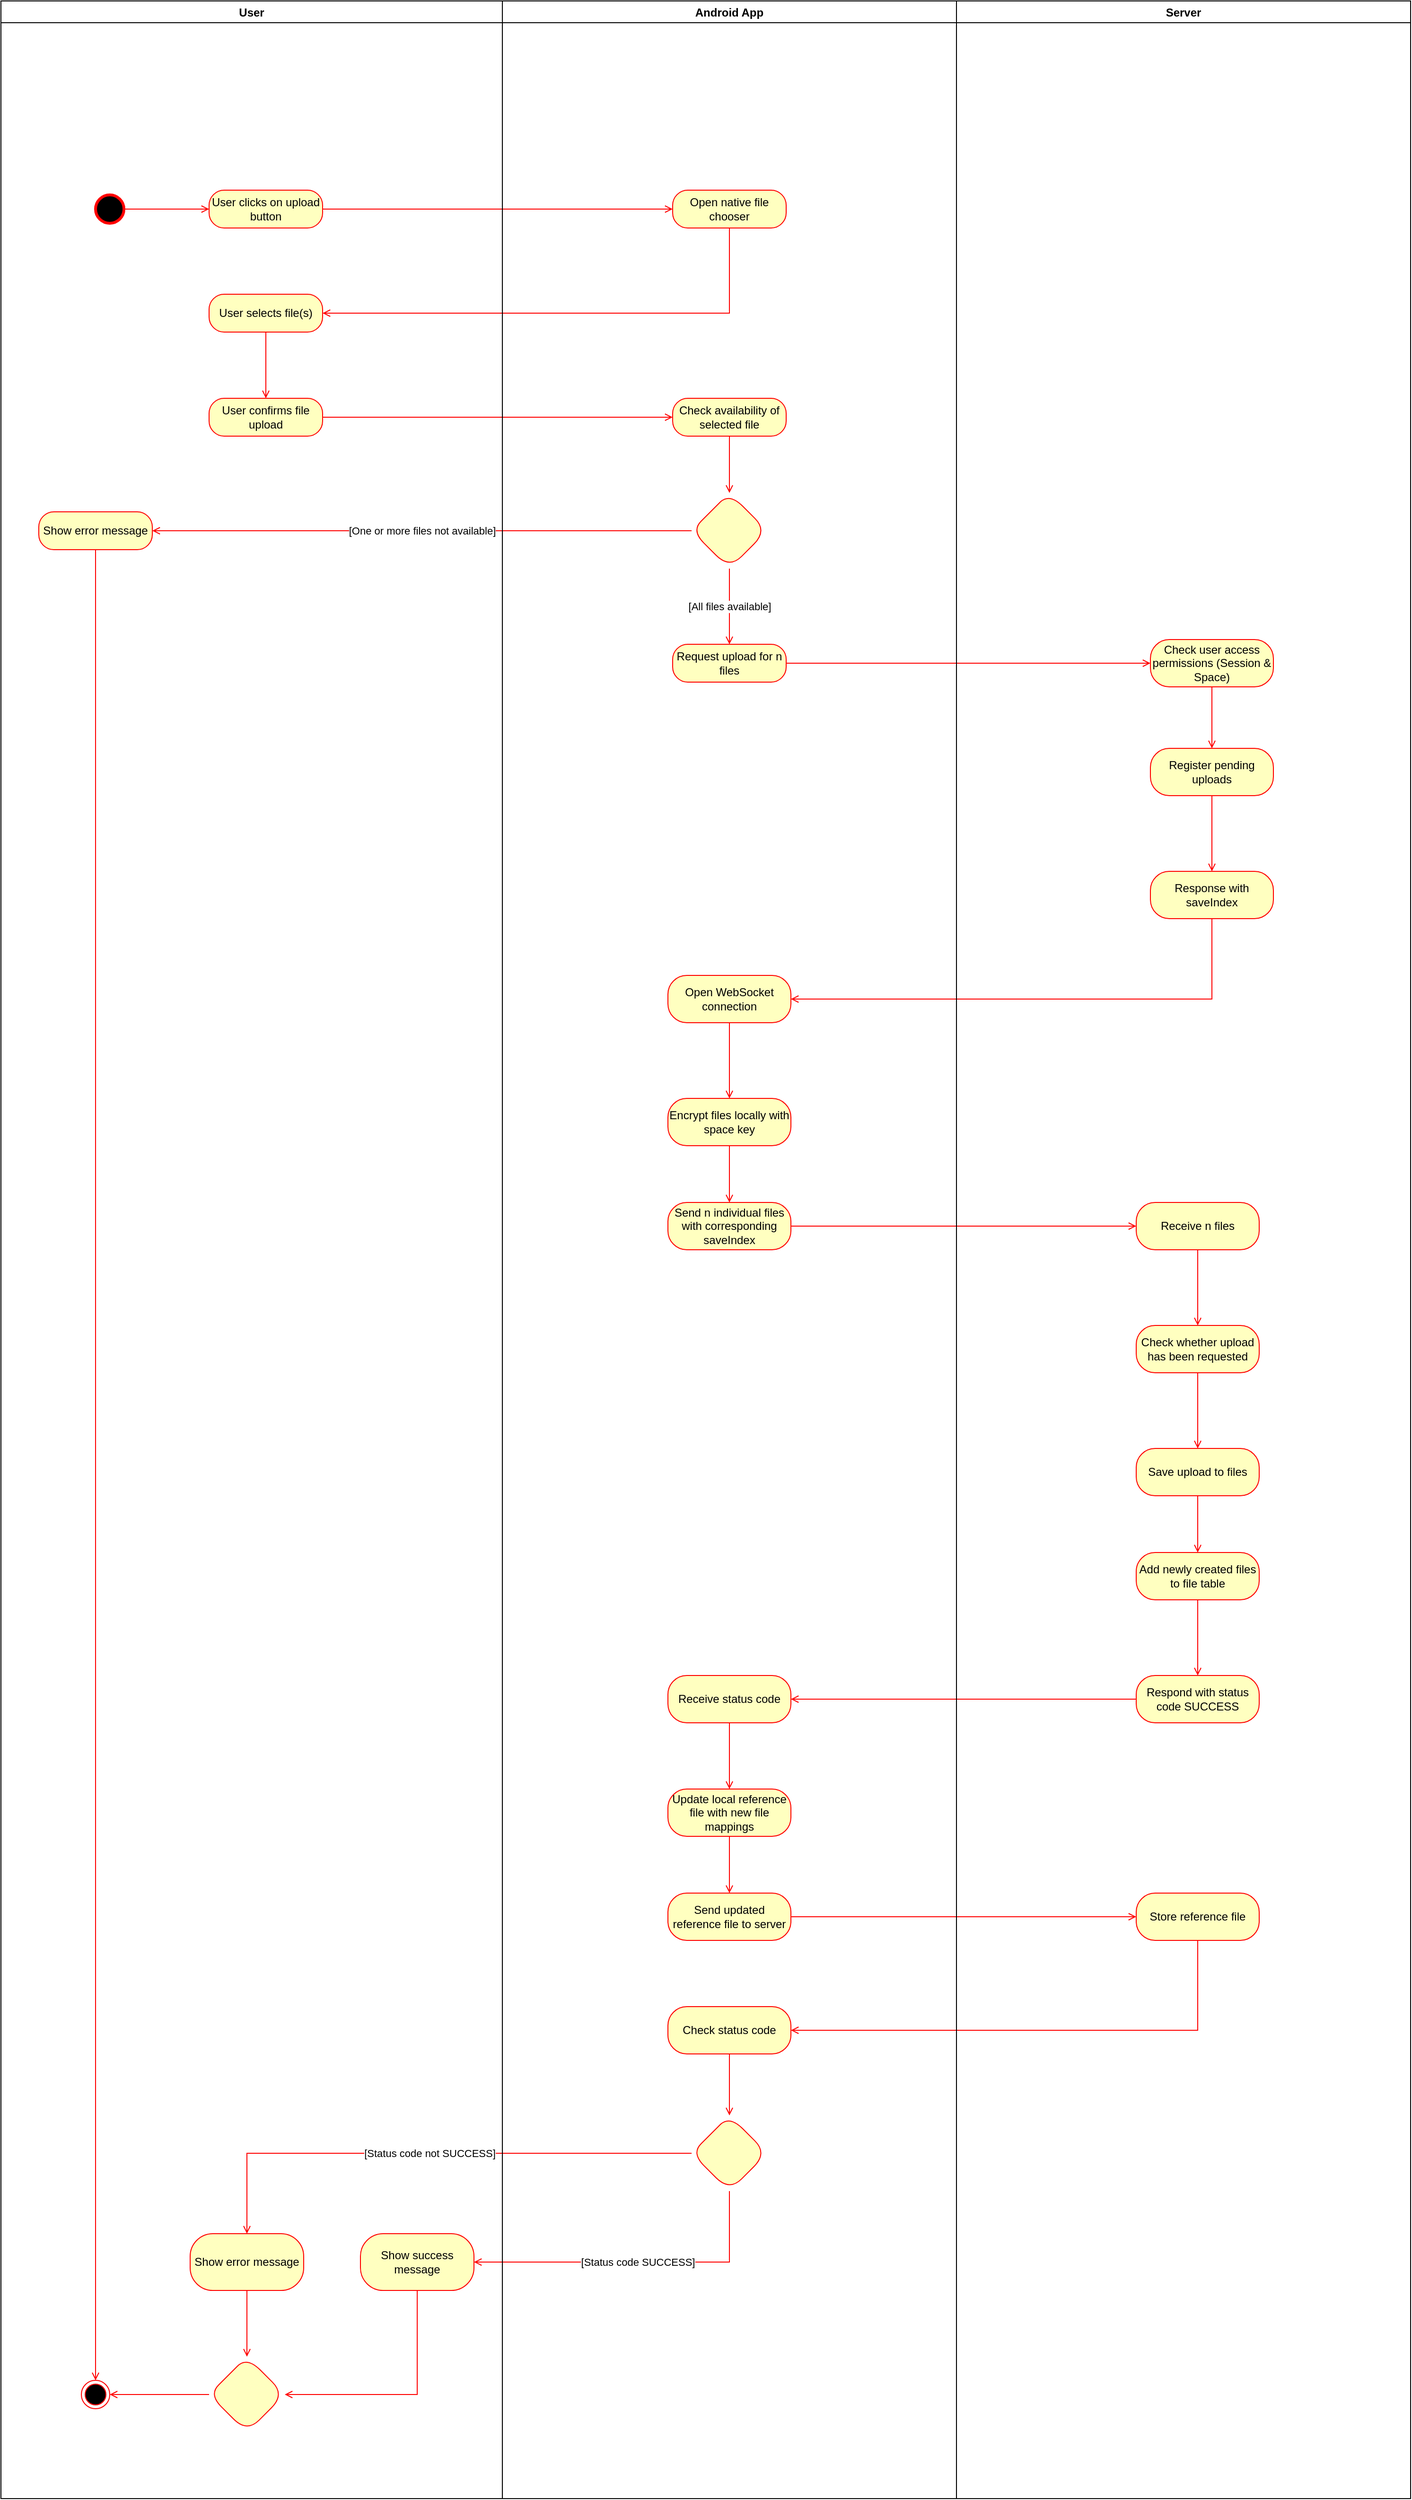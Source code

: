 <mxfile version="13.9.2" type="device"><diagram id="ktG84wbTcDOpopXa-qzK" name="Page-1"><mxGraphModel dx="1781" dy="534" grid="1" gridSize="10" guides="1" tooltips="1" connect="1" arrows="1" fold="1" page="1" pageScale="1" pageWidth="850" pageHeight="1100" math="0" shadow="0"><root><mxCell id="0"/><mxCell id="1" parent="0"/><mxCell id="3ENy0ECtAXj1c3ZenZ_p-9" value="" style="edgeStyle=orthogonalEdgeStyle;rounded=0;orthogonalLoop=1;jettySize=auto;html=1;endArrow=open;endFill=0;strokeColor=#FF0000;" parent="1" source="3ENy0ECtAXj1c3ZenZ_p-1" target="3ENy0ECtAXj1c3ZenZ_p-8" edge="1"><mxGeometry relative="1" as="geometry"/></mxCell><mxCell id="3ENy0ECtAXj1c3ZenZ_p-12" value="" style="edgeStyle=orthogonalEdgeStyle;rounded=0;orthogonalLoop=1;jettySize=auto;html=1;entryX=1;entryY=0.5;entryDx=0;entryDy=0;exitX=0.5;exitY=1;exitDx=0;exitDy=0;endArrow=open;endFill=0;strokeColor=#FF0000;" parent="1" source="3ENy0ECtAXj1c3ZenZ_p-8" target="3ENy0ECtAXj1c3ZenZ_p-11" edge="1"><mxGeometry relative="1" as="geometry"/></mxCell><mxCell id="3ENy0ECtAXj1c3ZenZ_p-16" value="" style="edgeStyle=orthogonalEdgeStyle;rounded=0;orthogonalLoop=1;jettySize=auto;html=1;endArrow=open;endFill=0;strokeColor=#FF0000;" parent="1" source="3ENy0ECtAXj1c3ZenZ_p-13" target="3ENy0ECtAXj1c3ZenZ_p-15" edge="1"><mxGeometry relative="1" as="geometry"/></mxCell><mxCell id="3ENy0ECtAXj1c3ZenZ_p-24" value="[One or more files not available]" style="edgeStyle=orthogonalEdgeStyle;rounded=0;orthogonalLoop=1;jettySize=auto;html=1;endArrow=open;endFill=0;strokeColor=#FF0000;" parent="1" source="3ENy0ECtAXj1c3ZenZ_p-19" target="3ENy0ECtAXj1c3ZenZ_p-23" edge="1"><mxGeometry relative="1" as="geometry"/></mxCell><mxCell id="3ENy0ECtAXj1c3ZenZ_p-30" value="" style="edgeStyle=orthogonalEdgeStyle;rounded=0;orthogonalLoop=1;jettySize=auto;html=1;endArrow=open;endFill=0;strokeColor=#FF0000;" parent="1" source="3ENy0ECtAXj1c3ZenZ_p-27" target="3ENy0ECtAXj1c3ZenZ_p-29" edge="1"><mxGeometry relative="1" as="geometry"/></mxCell><mxCell id="3ENy0ECtAXj1c3ZenZ_p-32" value="" style="edgeStyle=orthogonalEdgeStyle;rounded=0;orthogonalLoop=1;jettySize=auto;html=1;endArrow=open;endFill=0;strokeColor=#FF0000;" parent="1" source="3ENy0ECtAXj1c3ZenZ_p-29" target="3ENy0ECtAXj1c3ZenZ_p-31" edge="1"><mxGeometry relative="1" as="geometry"/></mxCell><mxCell id="3ENy0ECtAXj1c3ZenZ_p-29" value="Check user access permissions (Session &amp;amp; Space)" style="rounded=1;whiteSpace=wrap;html=1;arcSize=40;fontColor=#000000;fillColor=#ffffc0;strokeColor=#ff0000;" parent="1" vertex="1"><mxGeometry x="1085" y="715" width="130" height="50" as="geometry"/></mxCell><mxCell id="3ENy0ECtAXj1c3ZenZ_p-34" value="" style="edgeStyle=orthogonalEdgeStyle;rounded=0;orthogonalLoop=1;jettySize=auto;html=1;endArrow=open;endFill=0;strokeColor=#FF0000;" parent="1" source="3ENy0ECtAXj1c3ZenZ_p-31" target="3ENy0ECtAXj1c3ZenZ_p-33" edge="1"><mxGeometry relative="1" as="geometry"/></mxCell><mxCell id="3ENy0ECtAXj1c3ZenZ_p-31" value="Register pending uploads" style="rounded=1;whiteSpace=wrap;html=1;arcSize=40;fontColor=#000000;fillColor=#ffffc0;strokeColor=#ff0000;" parent="1" vertex="1"><mxGeometry x="1085" y="830" width="130" height="50" as="geometry"/></mxCell><mxCell id="3ENy0ECtAXj1c3ZenZ_p-36" value="" style="edgeStyle=orthogonalEdgeStyle;rounded=0;orthogonalLoop=1;jettySize=auto;html=1;entryX=1;entryY=0.5;entryDx=0;entryDy=0;exitX=0.5;exitY=1;exitDx=0;exitDy=0;endArrow=open;endFill=0;strokeColor=#FF0000;" parent="1" source="3ENy0ECtAXj1c3ZenZ_p-33" target="3ENy0ECtAXj1c3ZenZ_p-35" edge="1"><mxGeometry relative="1" as="geometry"/></mxCell><mxCell id="3ENy0ECtAXj1c3ZenZ_p-33" value="Response with saveIndex" style="rounded=1;whiteSpace=wrap;html=1;arcSize=40;fontColor=#000000;fillColor=#ffffc0;strokeColor=#ff0000;" parent="1" vertex="1"><mxGeometry x="1085" y="960" width="130" height="50" as="geometry"/></mxCell><mxCell id="3ENy0ECtAXj1c3ZenZ_p-42" value="" style="edgeStyle=orthogonalEdgeStyle;rounded=0;orthogonalLoop=1;jettySize=auto;html=1;endArrow=open;endFill=0;strokeColor=#FF0000;" parent="1" source="3ENy0ECtAXj1c3ZenZ_p-39" target="3ENy0ECtAXj1c3ZenZ_p-41" edge="1"><mxGeometry relative="1" as="geometry"/></mxCell><mxCell id="3ENy0ECtAXj1c3ZenZ_p-44" value="" style="edgeStyle=orthogonalEdgeStyle;rounded=0;orthogonalLoop=1;jettySize=auto;html=1;endArrow=open;endFill=0;strokeColor=#FF0000;" parent="1" source="3ENy0ECtAXj1c3ZenZ_p-41" target="3ENy0ECtAXj1c3ZenZ_p-43" edge="1"><mxGeometry relative="1" as="geometry"/></mxCell><mxCell id="3ENy0ECtAXj1c3ZenZ_p-41" value="Receive n files" style="rounded=1;whiteSpace=wrap;html=1;arcSize=40;fontColor=#000000;fillColor=#ffffc0;strokeColor=#ff0000;" parent="1" vertex="1"><mxGeometry x="1070" y="1310" width="130" height="50" as="geometry"/></mxCell><mxCell id="3ENy0ECtAXj1c3ZenZ_p-46" value="" style="edgeStyle=orthogonalEdgeStyle;rounded=0;orthogonalLoop=1;jettySize=auto;html=1;endArrow=open;endFill=0;strokeColor=#FF0000;" parent="1" source="3ENy0ECtAXj1c3ZenZ_p-43" target="3ENy0ECtAXj1c3ZenZ_p-45" edge="1"><mxGeometry relative="1" as="geometry"/></mxCell><mxCell id="3ENy0ECtAXj1c3ZenZ_p-43" value="Check whether upload has been requested " style="rounded=1;whiteSpace=wrap;html=1;arcSize=40;fontColor=#000000;fillColor=#ffffc0;strokeColor=#ff0000;" parent="1" vertex="1"><mxGeometry x="1070" y="1440" width="130" height="50" as="geometry"/></mxCell><mxCell id="3ENy0ECtAXj1c3ZenZ_p-48" value="" style="edgeStyle=orthogonalEdgeStyle;rounded=0;orthogonalLoop=1;jettySize=auto;html=1;endArrow=open;endFill=0;strokeColor=#FF0000;" parent="1" source="3ENy0ECtAXj1c3ZenZ_p-45" target="3ENy0ECtAXj1c3ZenZ_p-47" edge="1"><mxGeometry relative="1" as="geometry"/></mxCell><mxCell id="3ENy0ECtAXj1c3ZenZ_p-45" value="Save upload to files" style="rounded=1;whiteSpace=wrap;html=1;arcSize=40;fontColor=#000000;fillColor=#ffffc0;strokeColor=#ff0000;" parent="1" vertex="1"><mxGeometry x="1070" y="1570" width="130" height="50" as="geometry"/></mxCell><mxCell id="3ENy0ECtAXj1c3ZenZ_p-50" value="" style="edgeStyle=orthogonalEdgeStyle;rounded=0;orthogonalLoop=1;jettySize=auto;html=1;endArrow=open;endFill=0;strokeColor=#FF0000;" parent="1" source="3ENy0ECtAXj1c3ZenZ_p-47" target="3ENy0ECtAXj1c3ZenZ_p-49" edge="1"><mxGeometry relative="1" as="geometry"/></mxCell><mxCell id="3ENy0ECtAXj1c3ZenZ_p-47" value="Add newly created files to file table" style="rounded=1;whiteSpace=wrap;html=1;arcSize=40;fontColor=#000000;fillColor=#ffffc0;strokeColor=#ff0000;" parent="1" vertex="1"><mxGeometry x="1070" y="1680" width="130" height="50" as="geometry"/></mxCell><mxCell id="3ENy0ECtAXj1c3ZenZ_p-52" value="" style="edgeStyle=orthogonalEdgeStyle;rounded=0;orthogonalLoop=1;jettySize=auto;html=1;endArrow=open;endFill=0;strokeColor=#FF0000;" parent="1" source="3ENy0ECtAXj1c3ZenZ_p-49" target="3ENy0ECtAXj1c3ZenZ_p-51" edge="1"><mxGeometry relative="1" as="geometry"/></mxCell><mxCell id="3ENy0ECtAXj1c3ZenZ_p-49" value="Respond with status code SUCCESS" style="rounded=1;whiteSpace=wrap;html=1;arcSize=40;fontColor=#000000;fillColor=#ffffc0;strokeColor=#ff0000;" parent="1" vertex="1"><mxGeometry x="1070" y="1810" width="130" height="50" as="geometry"/></mxCell><mxCell id="3ENy0ECtAXj1c3ZenZ_p-58" value="" style="edgeStyle=orthogonalEdgeStyle;rounded=0;orthogonalLoop=1;jettySize=auto;html=1;endArrow=open;endFill=0;strokeColor=#FF0000;" parent="1" source="3ENy0ECtAXj1c3ZenZ_p-55" target="3ENy0ECtAXj1c3ZenZ_p-57" edge="1"><mxGeometry relative="1" as="geometry"/></mxCell><mxCell id="3ENy0ECtAXj1c3ZenZ_p-60" value="" style="edgeStyle=orthogonalEdgeStyle;rounded=0;orthogonalLoop=1;jettySize=auto;html=1;entryX=1;entryY=0.5;entryDx=0;entryDy=0;exitX=0.5;exitY=1;exitDx=0;exitDy=0;endArrow=open;endFill=0;strokeColor=#FF0000;" parent="1" source="3ENy0ECtAXj1c3ZenZ_p-57" target="3ENy0ECtAXj1c3ZenZ_p-59" edge="1"><mxGeometry relative="1" as="geometry"/></mxCell><mxCell id="3ENy0ECtAXj1c3ZenZ_p-57" value="Store reference file" style="rounded=1;whiteSpace=wrap;html=1;arcSize=40;fontColor=#000000;fillColor=#ffffc0;strokeColor=#ff0000;" parent="1" vertex="1"><mxGeometry x="1070" y="2040" width="130" height="50" as="geometry"/></mxCell><mxCell id="3ENy0ECtAXj1c3ZenZ_p-64" value="[Status code SUCCESS]" style="edgeStyle=orthogonalEdgeStyle;rounded=0;orthogonalLoop=1;jettySize=auto;html=1;entryX=1;entryY=0.5;entryDx=0;entryDy=0;exitX=0.5;exitY=1;exitDx=0;exitDy=0;endArrow=open;endFill=0;strokeColor=#FF0000;" parent="1" source="3ENy0ECtAXj1c3ZenZ_p-61" target="3ENy0ECtAXj1c3ZenZ_p-63" edge="1"><mxGeometry relative="1" as="geometry"/></mxCell><mxCell id="3ENy0ECtAXj1c3ZenZ_p-66" value="[Status code not SUCCESS]" style="edgeStyle=orthogonalEdgeStyle;rounded=0;orthogonalLoop=1;jettySize=auto;html=1;endArrow=open;endFill=0;strokeColor=#FF0000;" parent="1" source="3ENy0ECtAXj1c3ZenZ_p-61" target="3ENy0ECtAXj1c3ZenZ_p-65" edge="1"><mxGeometry relative="1" as="geometry"/></mxCell><mxCell id="3ENy0ECtAXj1c3ZenZ_p-77" style="edgeStyle=orthogonalEdgeStyle;rounded=0;orthogonalLoop=1;jettySize=auto;html=1;entryX=1;entryY=0.5;entryDx=0;entryDy=0;exitX=0.5;exitY=1;exitDx=0;exitDy=0;endArrow=open;endFill=0;strokeColor=#FF0000;" parent="1" source="3ENy0ECtAXj1c3ZenZ_p-63" target="3ENy0ECtAXj1c3ZenZ_p-75" edge="1"><mxGeometry relative="1" as="geometry"/></mxCell><mxCell id="3ENy0ECtAXj1c3ZenZ_p-63" value="Show success message" style="whiteSpace=wrap;html=1;rounded=1;strokeColor=#ff0000;fillColor=#ffffc0;arcSize=40;" parent="1" vertex="1"><mxGeometry x="250" y="2400" width="120" height="60" as="geometry"/></mxCell><mxCell id="3ENy0ECtAXj1c3ZenZ_p-76" value="" style="edgeStyle=orthogonalEdgeStyle;rounded=0;orthogonalLoop=1;jettySize=auto;html=1;endArrow=open;endFill=0;strokeColor=#FF0000;" parent="1" source="3ENy0ECtAXj1c3ZenZ_p-65" target="3ENy0ECtAXj1c3ZenZ_p-75" edge="1"><mxGeometry relative="1" as="geometry"/></mxCell><mxCell id="3ENy0ECtAXj1c3ZenZ_p-65" value="Show error message" style="whiteSpace=wrap;html=1;rounded=1;strokeColor=#ff0000;fillColor=#ffffc0;arcSize=40;" parent="1" vertex="1"><mxGeometry x="70" y="2400" width="120" height="60" as="geometry"/></mxCell><mxCell id="3ENy0ECtAXj1c3ZenZ_p-68" value="User" style="swimlane;" parent="1" vertex="1"><mxGeometry x="-130" y="40" width="530" height="2640" as="geometry"/></mxCell><mxCell id="3ENy0ECtAXj1c3ZenZ_p-1" value="User clicks on upload button" style="rounded=1;whiteSpace=wrap;html=1;arcSize=40;fontColor=#000000;fillColor=#ffffc0;strokeColor=#ff0000;" parent="3ENy0ECtAXj1c3ZenZ_p-68" vertex="1"><mxGeometry x="220" y="200" width="120" height="40" as="geometry"/></mxCell><mxCell id="3ENy0ECtAXj1c3ZenZ_p-4" value="" style="edgeStyle=orthogonalEdgeStyle;rounded=0;orthogonalLoop=1;jettySize=auto;html=1;endArrow=open;endFill=0;strokeColor=#FF0000;" parent="3ENy0ECtAXj1c3ZenZ_p-68" source="3ENy0ECtAXj1c3ZenZ_p-3" target="3ENy0ECtAXj1c3ZenZ_p-1" edge="1"><mxGeometry relative="1" as="geometry"/></mxCell><mxCell id="3ENy0ECtAXj1c3ZenZ_p-3" value="" style="ellipse;whiteSpace=wrap;html=1;aspect=fixed;strokeWidth=3;fillColor=#000000;strokeColor=#FF0000;" parent="3ENy0ECtAXj1c3ZenZ_p-68" vertex="1"><mxGeometry x="100" y="205" width="30" height="30" as="geometry"/></mxCell><mxCell id="3ENy0ECtAXj1c3ZenZ_p-11" value="User selects file(s)" style="rounded=1;whiteSpace=wrap;html=1;arcSize=40;fontColor=#000000;fillColor=#ffffc0;strokeColor=#ff0000;" parent="3ENy0ECtAXj1c3ZenZ_p-68" vertex="1"><mxGeometry x="220" y="310" width="120" height="40" as="geometry"/></mxCell><mxCell id="3ENy0ECtAXj1c3ZenZ_p-13" value="User confirms file upload" style="rounded=1;whiteSpace=wrap;html=1;arcSize=40;fontColor=#000000;fillColor=#ffffc0;strokeColor=#ff0000;" parent="3ENy0ECtAXj1c3ZenZ_p-68" vertex="1"><mxGeometry x="220" y="420" width="120" height="40" as="geometry"/></mxCell><mxCell id="3ENy0ECtAXj1c3ZenZ_p-14" value="" style="edgeStyle=orthogonalEdgeStyle;rounded=0;orthogonalLoop=1;jettySize=auto;html=1;strokeColor=#FF0000;endArrow=open;endFill=0;" parent="3ENy0ECtAXj1c3ZenZ_p-68" source="3ENy0ECtAXj1c3ZenZ_p-11" target="3ENy0ECtAXj1c3ZenZ_p-13" edge="1"><mxGeometry relative="1" as="geometry"/></mxCell><mxCell id="3ENy0ECtAXj1c3ZenZ_p-23" value="Show error message" style="rounded=1;whiteSpace=wrap;html=1;arcSize=40;fontColor=#000000;fillColor=#ffffc0;strokeColor=#ff0000;" parent="3ENy0ECtAXj1c3ZenZ_p-68" vertex="1"><mxGeometry x="40" y="540" width="120" height="40" as="geometry"/></mxCell><mxCell id="3ENy0ECtAXj1c3ZenZ_p-78" value="" style="ellipse;html=1;shape=endState;fillColor=#000000;strokeColor=#ff0000;" parent="3ENy0ECtAXj1c3ZenZ_p-68" vertex="1"><mxGeometry x="85" y="2515" width="30" height="30" as="geometry"/></mxCell><mxCell id="3ENy0ECtAXj1c3ZenZ_p-74" style="edgeStyle=orthogonalEdgeStyle;rounded=0;orthogonalLoop=1;jettySize=auto;html=1;entryX=0.5;entryY=0;entryDx=0;entryDy=0;endArrow=open;endFill=0;strokeColor=#FF0000;" parent="3ENy0ECtAXj1c3ZenZ_p-68" source="3ENy0ECtAXj1c3ZenZ_p-23" target="3ENy0ECtAXj1c3ZenZ_p-78" edge="1"><mxGeometry relative="1" as="geometry"><mxPoint x="100" y="2408" as="targetPoint"/></mxGeometry></mxCell><mxCell id="3ENy0ECtAXj1c3ZenZ_p-69" value="Android App" style="swimlane;" parent="1" vertex="1"><mxGeometry x="400" y="40" width="480" height="2640" as="geometry"/></mxCell><mxCell id="3ENy0ECtAXj1c3ZenZ_p-8" value="Open native file chooser" style="rounded=1;whiteSpace=wrap;html=1;arcSize=40;fontColor=#000000;fillColor=#ffffc0;strokeColor=#ff0000;" parent="3ENy0ECtAXj1c3ZenZ_p-69" vertex="1"><mxGeometry x="180" y="200" width="120" height="40" as="geometry"/></mxCell><mxCell id="3ENy0ECtAXj1c3ZenZ_p-15" value="Check availability of selected file" style="rounded=1;whiteSpace=wrap;html=1;arcSize=40;fontColor=#000000;fillColor=#ffffc0;strokeColor=#ff0000;" parent="3ENy0ECtAXj1c3ZenZ_p-69" vertex="1"><mxGeometry x="180" y="420" width="120" height="40" as="geometry"/></mxCell><mxCell id="3ENy0ECtAXj1c3ZenZ_p-19" value="" style="rhombus;whiteSpace=wrap;html=1;rounded=1;strokeColor=#ff0000;fillColor=#ffffc0;arcSize=40;" parent="3ENy0ECtAXj1c3ZenZ_p-69" vertex="1"><mxGeometry x="200" y="520" width="80" height="80" as="geometry"/></mxCell><mxCell id="3ENy0ECtAXj1c3ZenZ_p-20" value="" style="edgeStyle=orthogonalEdgeStyle;rounded=0;orthogonalLoop=1;jettySize=auto;html=1;endArrow=open;endFill=0;strokeColor=#FF0000;" parent="3ENy0ECtAXj1c3ZenZ_p-69" source="3ENy0ECtAXj1c3ZenZ_p-15" target="3ENy0ECtAXj1c3ZenZ_p-19" edge="1"><mxGeometry relative="1" as="geometry"/></mxCell><mxCell id="3ENy0ECtAXj1c3ZenZ_p-27" value="Request upload for n files" style="rounded=1;whiteSpace=wrap;html=1;arcSize=40;fontColor=#000000;fillColor=#ffffc0;strokeColor=#ff0000;" parent="3ENy0ECtAXj1c3ZenZ_p-69" vertex="1"><mxGeometry x="180" y="680" width="120" height="40" as="geometry"/></mxCell><mxCell id="3ENy0ECtAXj1c3ZenZ_p-22" value="[All files available]" style="edgeStyle=orthogonalEdgeStyle;rounded=0;orthogonalLoop=1;jettySize=auto;html=1;entryX=0.5;entryY=0;entryDx=0;entryDy=0;endArrow=open;endFill=0;strokeColor=#FF0000;" parent="3ENy0ECtAXj1c3ZenZ_p-69" source="3ENy0ECtAXj1c3ZenZ_p-19" target="3ENy0ECtAXj1c3ZenZ_p-27" edge="1"><mxGeometry relative="1" as="geometry"><mxPoint x="240" y="660" as="targetPoint"/></mxGeometry></mxCell><mxCell id="3ENy0ECtAXj1c3ZenZ_p-35" value="Open WebSocket connection" style="rounded=1;whiteSpace=wrap;html=1;arcSize=40;fontColor=#000000;fillColor=#ffffc0;strokeColor=#ff0000;" parent="3ENy0ECtAXj1c3ZenZ_p-69" vertex="1"><mxGeometry x="175" y="1030" width="130" height="50" as="geometry"/></mxCell><mxCell id="3ENy0ECtAXj1c3ZenZ_p-37" value="Encrypt files locally with space key" style="rounded=1;whiteSpace=wrap;html=1;arcSize=40;fontColor=#000000;fillColor=#ffffc0;strokeColor=#ff0000;" parent="3ENy0ECtAXj1c3ZenZ_p-69" vertex="1"><mxGeometry x="175" y="1160" width="130" height="50" as="geometry"/></mxCell><mxCell id="3ENy0ECtAXj1c3ZenZ_p-38" value="" style="edgeStyle=orthogonalEdgeStyle;rounded=0;orthogonalLoop=1;jettySize=auto;html=1;endArrow=open;endFill=0;strokeColor=#FF0000;" parent="3ENy0ECtAXj1c3ZenZ_p-69" source="3ENy0ECtAXj1c3ZenZ_p-35" target="3ENy0ECtAXj1c3ZenZ_p-37" edge="1"><mxGeometry relative="1" as="geometry"/></mxCell><mxCell id="3ENy0ECtAXj1c3ZenZ_p-39" value="Send n individual files with corresponding saveIndex" style="rounded=1;whiteSpace=wrap;html=1;arcSize=40;fontColor=#000000;fillColor=#ffffc0;strokeColor=#ff0000;" parent="3ENy0ECtAXj1c3ZenZ_p-69" vertex="1"><mxGeometry x="175" y="1270" width="130" height="50" as="geometry"/></mxCell><mxCell id="3ENy0ECtAXj1c3ZenZ_p-40" value="" style="edgeStyle=orthogonalEdgeStyle;rounded=0;orthogonalLoop=1;jettySize=auto;html=1;endArrow=open;endFill=0;strokeColor=#FF0000;" parent="3ENy0ECtAXj1c3ZenZ_p-69" source="3ENy0ECtAXj1c3ZenZ_p-37" target="3ENy0ECtAXj1c3ZenZ_p-39" edge="1"><mxGeometry relative="1" as="geometry"/></mxCell><mxCell id="3ENy0ECtAXj1c3ZenZ_p-51" value="Receive status code" style="rounded=1;whiteSpace=wrap;html=1;arcSize=40;fontColor=#000000;fillColor=#ffffc0;strokeColor=#ff0000;" parent="3ENy0ECtAXj1c3ZenZ_p-69" vertex="1"><mxGeometry x="175" y="1770" width="130" height="50" as="geometry"/></mxCell><mxCell id="3ENy0ECtAXj1c3ZenZ_p-53" value="Update local reference file with new file mappings" style="rounded=1;whiteSpace=wrap;html=1;arcSize=40;fontColor=#000000;fillColor=#ffffc0;strokeColor=#ff0000;" parent="3ENy0ECtAXj1c3ZenZ_p-69" vertex="1"><mxGeometry x="175" y="1890" width="130" height="50" as="geometry"/></mxCell><mxCell id="3ENy0ECtAXj1c3ZenZ_p-54" value="" style="edgeStyle=orthogonalEdgeStyle;rounded=0;orthogonalLoop=1;jettySize=auto;html=1;endArrow=open;endFill=0;strokeColor=#FF0000;" parent="3ENy0ECtAXj1c3ZenZ_p-69" source="3ENy0ECtAXj1c3ZenZ_p-51" target="3ENy0ECtAXj1c3ZenZ_p-53" edge="1"><mxGeometry relative="1" as="geometry"/></mxCell><mxCell id="3ENy0ECtAXj1c3ZenZ_p-55" value="Send updated reference file to server" style="rounded=1;whiteSpace=wrap;html=1;arcSize=40;fontColor=#000000;fillColor=#ffffc0;strokeColor=#ff0000;" parent="3ENy0ECtAXj1c3ZenZ_p-69" vertex="1"><mxGeometry x="175" y="2000" width="130" height="50" as="geometry"/></mxCell><mxCell id="3ENy0ECtAXj1c3ZenZ_p-56" value="" style="edgeStyle=orthogonalEdgeStyle;rounded=0;orthogonalLoop=1;jettySize=auto;html=1;endArrow=open;endFill=0;strokeColor=#FF0000;" parent="3ENy0ECtAXj1c3ZenZ_p-69" source="3ENy0ECtAXj1c3ZenZ_p-53" target="3ENy0ECtAXj1c3ZenZ_p-55" edge="1"><mxGeometry relative="1" as="geometry"/></mxCell><mxCell id="3ENy0ECtAXj1c3ZenZ_p-59" value="Check status code" style="rounded=1;whiteSpace=wrap;html=1;arcSize=40;fontColor=#000000;fillColor=#ffffc0;strokeColor=#ff0000;" parent="3ENy0ECtAXj1c3ZenZ_p-69" vertex="1"><mxGeometry x="175" y="2120" width="130" height="50" as="geometry"/></mxCell><mxCell id="3ENy0ECtAXj1c3ZenZ_p-61" value="" style="rhombus;whiteSpace=wrap;html=1;rounded=1;strokeColor=#ff0000;fillColor=#ffffc0;arcSize=40;" parent="3ENy0ECtAXj1c3ZenZ_p-69" vertex="1"><mxGeometry x="200" y="2235" width="80" height="80" as="geometry"/></mxCell><mxCell id="3ENy0ECtAXj1c3ZenZ_p-62" value="" style="edgeStyle=orthogonalEdgeStyle;rounded=0;orthogonalLoop=1;jettySize=auto;html=1;endArrow=open;endFill=0;strokeColor=#FF0000;" parent="3ENy0ECtAXj1c3ZenZ_p-69" source="3ENy0ECtAXj1c3ZenZ_p-59" target="3ENy0ECtAXj1c3ZenZ_p-61" edge="1"><mxGeometry relative="1" as="geometry"/></mxCell><mxCell id="3ENy0ECtAXj1c3ZenZ_p-71" value="Server" style="swimlane;" parent="1" vertex="1"><mxGeometry x="880" y="40" width="480" height="2640" as="geometry"/></mxCell><mxCell id="3ENy0ECtAXj1c3ZenZ_p-79" style="edgeStyle=orthogonalEdgeStyle;rounded=0;orthogonalLoop=1;jettySize=auto;html=1;entryX=1;entryY=0.5;entryDx=0;entryDy=0;endArrow=open;endFill=0;strokeColor=#FF0000;" parent="1" source="3ENy0ECtAXj1c3ZenZ_p-75" target="3ENy0ECtAXj1c3ZenZ_p-78" edge="1"><mxGeometry relative="1" as="geometry"/></mxCell><mxCell id="3ENy0ECtAXj1c3ZenZ_p-75" value="" style="rhombus;whiteSpace=wrap;html=1;rounded=1;strokeColor=#ff0000;fillColor=#ffffc0;arcSize=40;" parent="1" vertex="1"><mxGeometry x="90" y="2530" width="80" height="80" as="geometry"/></mxCell></root></mxGraphModel></diagram></mxfile>